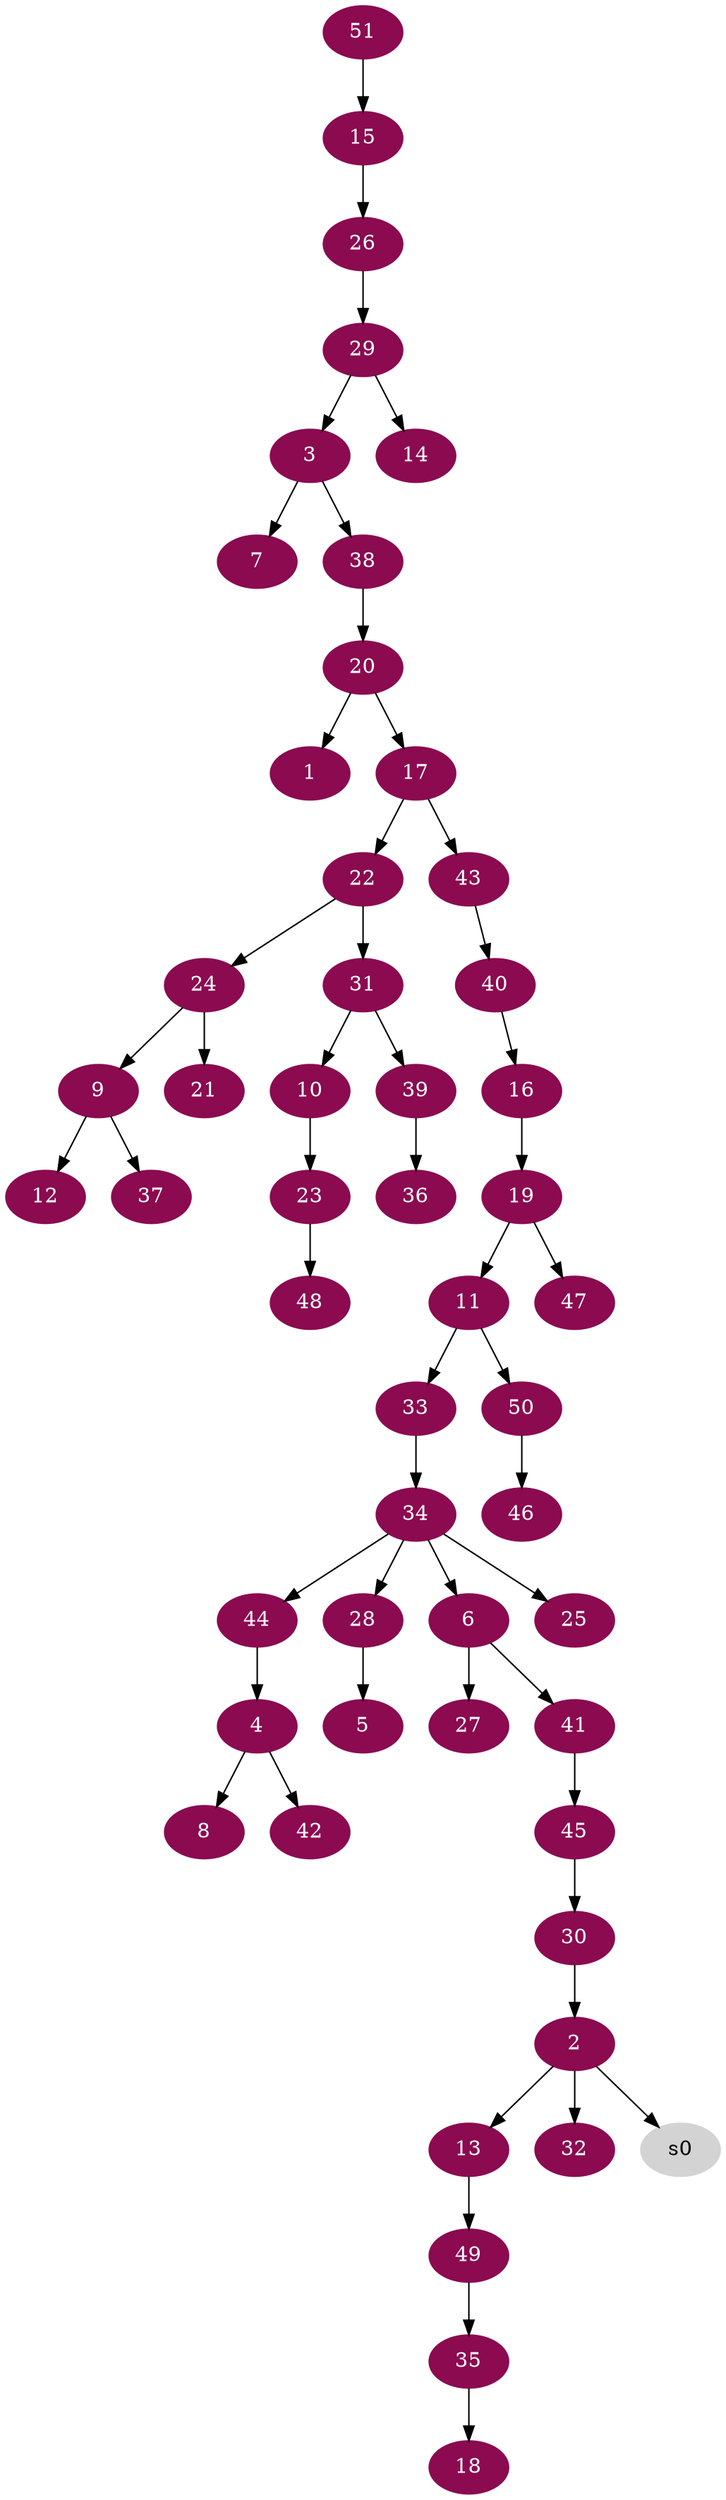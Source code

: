 digraph G {
node [color=deeppink4, style=filled, fontcolor=white];
20 -> 1;
30 -> 2;
29 -> 3;
44 -> 4;
28 -> 5;
34 -> 6;
3 -> 7;
4 -> 8;
24 -> 9;
31 -> 10;
19 -> 11;
9 -> 12;
2 -> 13;
29 -> 14;
51 -> 15;
40 -> 16;
20 -> 17;
35 -> 18;
16 -> 19;
38 -> 20;
24 -> 21;
17 -> 22;
10 -> 23;
22 -> 24;
34 -> 25;
15 -> 26;
6 -> 27;
34 -> 28;
26 -> 29;
45 -> 30;
22 -> 31;
2 -> 32;
11 -> 33;
33 -> 34;
49 -> 35;
39 -> 36;
9 -> 37;
3 -> 38;
31 -> 39;
43 -> 40;
6 -> 41;
4 -> 42;
17 -> 43;
34 -> 44;
41 -> 45;
50 -> 46;
19 -> 47;
23 -> 48;
13 -> 49;
11 -> 50;
node [color=lightgrey, style=filled, fontcolor=black];
2 -> s0;
}

